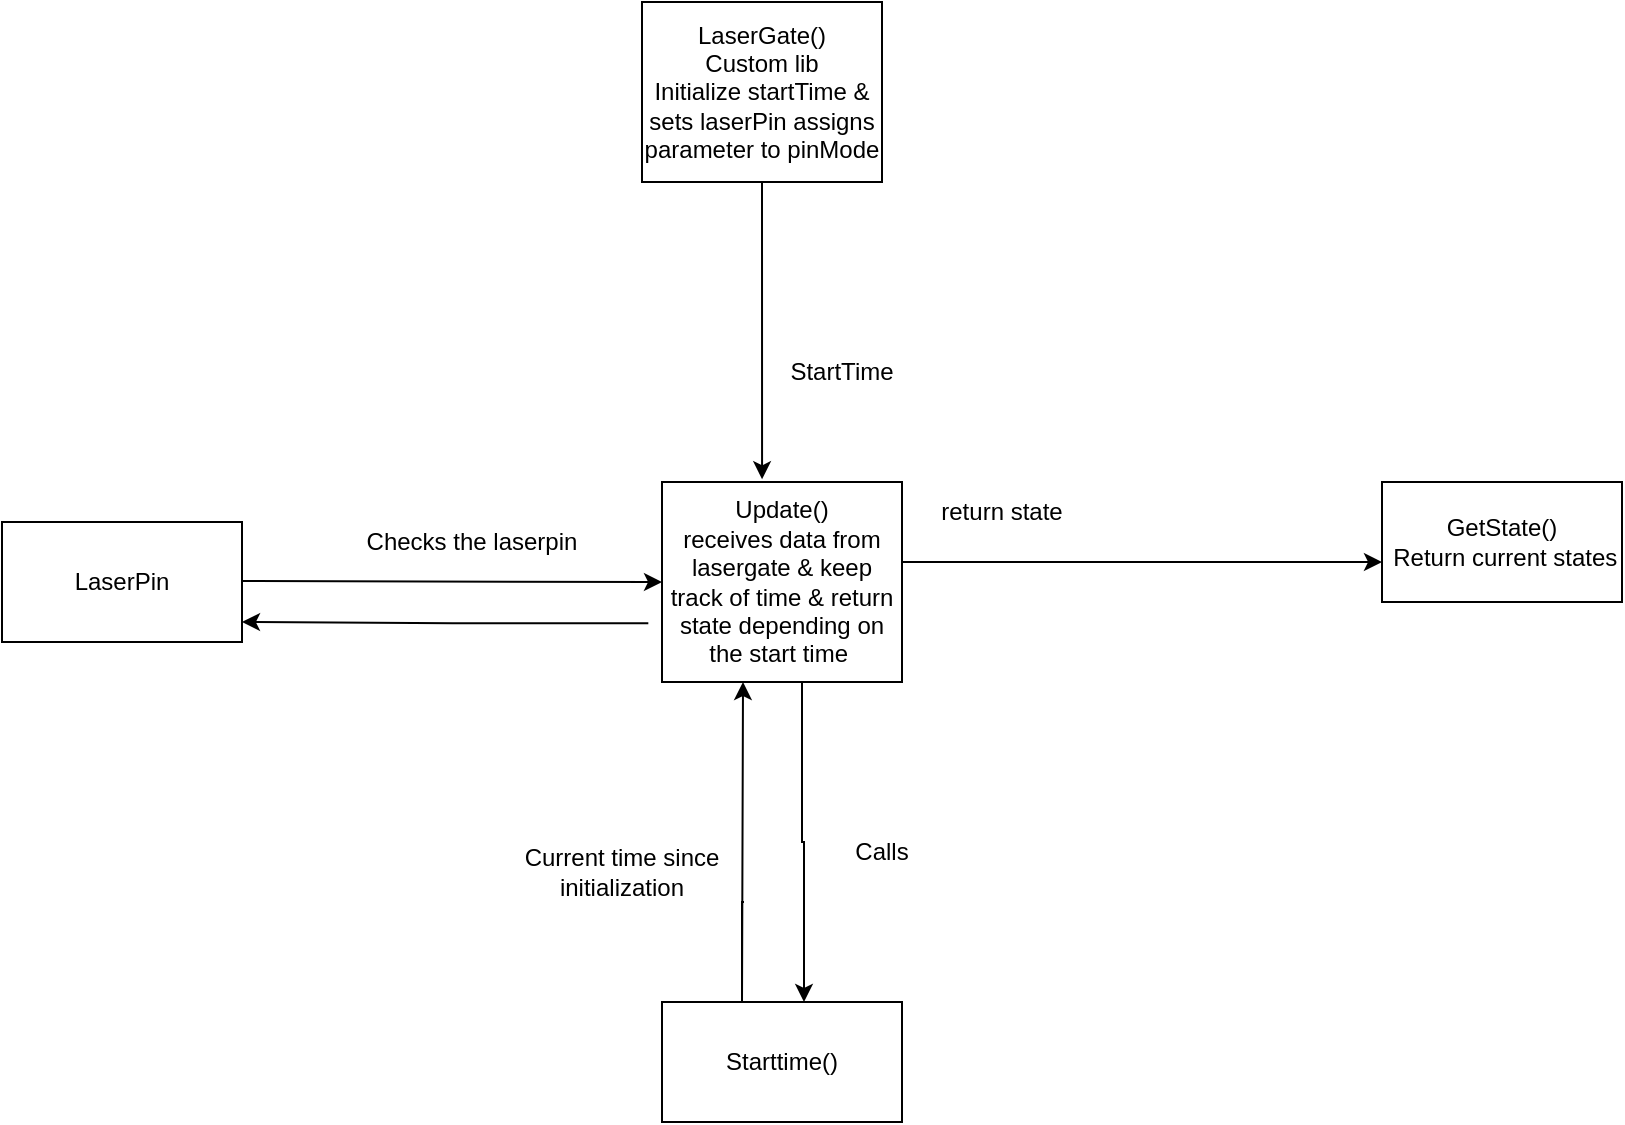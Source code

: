 <mxfile version="15.4.3" type="github">
  <diagram id="9764_bwMrohZAFbPmsWr" name="Page-1">
    <mxGraphModel dx="4298" dy="548" grid="1" gridSize="10" guides="1" tooltips="1" connect="1" arrows="1" fold="1" page="1" pageScale="1" pageWidth="3300" pageHeight="4681" math="0" shadow="0">
      <root>
        <mxCell id="0" />
        <mxCell id="1" parent="0" />
        <mxCell id="5DK3LPdQxIQAmx_NTOOx-1" value="LaserGate()&lt;br&gt;Custom lib&lt;br&gt;Initialize startTime &amp;amp; sets laserPin assigns parameter to pinMode" style="rounded=0;whiteSpace=wrap;html=1;" parent="1" vertex="1">
          <mxGeometry x="210" y="1630" width="120" height="90" as="geometry" />
        </mxCell>
        <mxCell id="Qz2oQxVRpMSJbpQlYvfP-1" value="Update()&lt;br&gt;receives data from lasergate &amp;amp; keep track of time &amp;amp; return state depending on the start time&amp;nbsp;" style="rounded=0;whiteSpace=wrap;html=1;" parent="1" vertex="1">
          <mxGeometry x="220" y="1870" width="120" height="100" as="geometry" />
        </mxCell>
        <mxCell id="Qz2oQxVRpMSJbpQlYvfP-2" value="GetState()&lt;br&gt;&amp;nbsp;Return current states" style="rounded=0;whiteSpace=wrap;html=1;" parent="1" vertex="1">
          <mxGeometry x="580" y="1870" width="120" height="60" as="geometry" />
        </mxCell>
        <mxCell id="prRc7P51FGT5b40RzYyY-3" value="" style="edgeStyle=segmentEdgeStyle;endArrow=classic;html=1;rounded=0;entryX=0.417;entryY=-0.014;entryDx=0;entryDy=0;entryPerimeter=0;" parent="1" target="Qz2oQxVRpMSJbpQlYvfP-1" edge="1">
          <mxGeometry width="50" height="50" relative="1" as="geometry">
            <mxPoint x="210" y="1720" as="sourcePoint" />
            <mxPoint x="210" y="1800" as="targetPoint" />
          </mxGeometry>
        </mxCell>
        <mxCell id="prRc7P51FGT5b40RzYyY-5" value="" style="edgeStyle=segmentEdgeStyle;endArrow=classic;html=1;rounded=0;" parent="1" edge="1">
          <mxGeometry width="50" height="50" relative="1" as="geometry">
            <mxPoint x="340" y="1910" as="sourcePoint" />
            <mxPoint x="580" y="1910" as="targetPoint" />
          </mxGeometry>
        </mxCell>
        <mxCell id="prRc7P51FGT5b40RzYyY-7" value="StartTime" style="text;html=1;strokeColor=none;fillColor=none;align=center;verticalAlign=middle;whiteSpace=wrap;rounded=0;" parent="1" vertex="1">
          <mxGeometry x="280" y="1800" width="60" height="30" as="geometry" />
        </mxCell>
        <mxCell id="prRc7P51FGT5b40RzYyY-9" value="return state" style="text;html=1;strokeColor=none;fillColor=none;align=center;verticalAlign=middle;whiteSpace=wrap;rounded=0;" parent="1" vertex="1">
          <mxGeometry x="340" y="1870" width="100" height="30" as="geometry" />
        </mxCell>
        <mxCell id="prRc7P51FGT5b40RzYyY-10" value="Starttime()" style="rounded=0;whiteSpace=wrap;html=1;" parent="1" vertex="1">
          <mxGeometry x="220" y="2130" width="120" height="60" as="geometry" />
        </mxCell>
        <mxCell id="prRc7P51FGT5b40RzYyY-12" value="Calls" style="text;html=1;strokeColor=none;fillColor=none;align=center;verticalAlign=middle;whiteSpace=wrap;rounded=0;" parent="1" vertex="1">
          <mxGeometry x="300" y="2040" width="60" height="30" as="geometry" />
        </mxCell>
        <mxCell id="prRc7P51FGT5b40RzYyY-14" value="" style="endArrow=classic;html=1;rounded=0;edgeStyle=orthogonalEdgeStyle;" parent="1" edge="1">
          <mxGeometry width="50" height="50" relative="1" as="geometry">
            <mxPoint x="261" y="2080" as="sourcePoint" />
            <mxPoint x="260.5" y="1970" as="targetPoint" />
            <Array as="points">
              <mxPoint x="260" y="2130" />
              <mxPoint x="260" y="2130" />
            </Array>
          </mxGeometry>
        </mxCell>
        <mxCell id="prRc7P51FGT5b40RzYyY-16" value="" style="endArrow=classic;html=1;rounded=0;edgeStyle=orthogonalEdgeStyle;" parent="1" edge="1">
          <mxGeometry width="50" height="50" relative="1" as="geometry">
            <mxPoint x="291" y="1970" as="sourcePoint" />
            <mxPoint x="291" y="2130" as="targetPoint" />
            <Array as="points">
              <mxPoint x="290" y="2050" />
              <mxPoint x="291" y="2050" />
            </Array>
          </mxGeometry>
        </mxCell>
        <mxCell id="prRc7P51FGT5b40RzYyY-18" value="LaserPin" style="rounded=0;whiteSpace=wrap;html=1;" parent="1" vertex="1">
          <mxGeometry x="-110" y="1890" width="120" height="60" as="geometry" />
        </mxCell>
        <mxCell id="prRc7P51FGT5b40RzYyY-19" value="" style="endArrow=classic;html=1;rounded=0;edgeStyle=orthogonalEdgeStyle;entryX=0;entryY=0.5;entryDx=0;entryDy=0;" parent="1" target="Qz2oQxVRpMSJbpQlYvfP-1" edge="1">
          <mxGeometry width="50" height="50" relative="1" as="geometry">
            <mxPoint x="10" y="1919.5" as="sourcePoint" />
            <mxPoint x="100" y="1919.5" as="targetPoint" />
          </mxGeometry>
        </mxCell>
        <mxCell id="prRc7P51FGT5b40RzYyY-21" value="" style="endArrow=classic;html=1;rounded=0;edgeStyle=orthogonalEdgeStyle;exitX=-0.057;exitY=0.706;exitDx=0;exitDy=0;exitPerimeter=0;" parent="1" source="Qz2oQxVRpMSJbpQlYvfP-1" edge="1">
          <mxGeometry width="50" height="50" relative="1" as="geometry">
            <mxPoint x="170" y="1940" as="sourcePoint" />
            <mxPoint x="10" y="1940" as="targetPoint" />
          </mxGeometry>
        </mxCell>
        <mxCell id="prRc7P51FGT5b40RzYyY-23" value="Checks the laserpin" style="text;html=1;strokeColor=none;fillColor=none;align=center;verticalAlign=middle;whiteSpace=wrap;rounded=0;" parent="1" vertex="1">
          <mxGeometry x="70" y="1885" width="110" height="30" as="geometry" />
        </mxCell>
        <mxCell id="UMOSb1OmAXpzctyJuJC9-1" value="Current time since initialization" style="text;html=1;strokeColor=none;fillColor=none;align=center;verticalAlign=middle;whiteSpace=wrap;rounded=0;" vertex="1" parent="1">
          <mxGeometry x="150" y="2050" width="100" height="30" as="geometry" />
        </mxCell>
      </root>
    </mxGraphModel>
  </diagram>
</mxfile>
